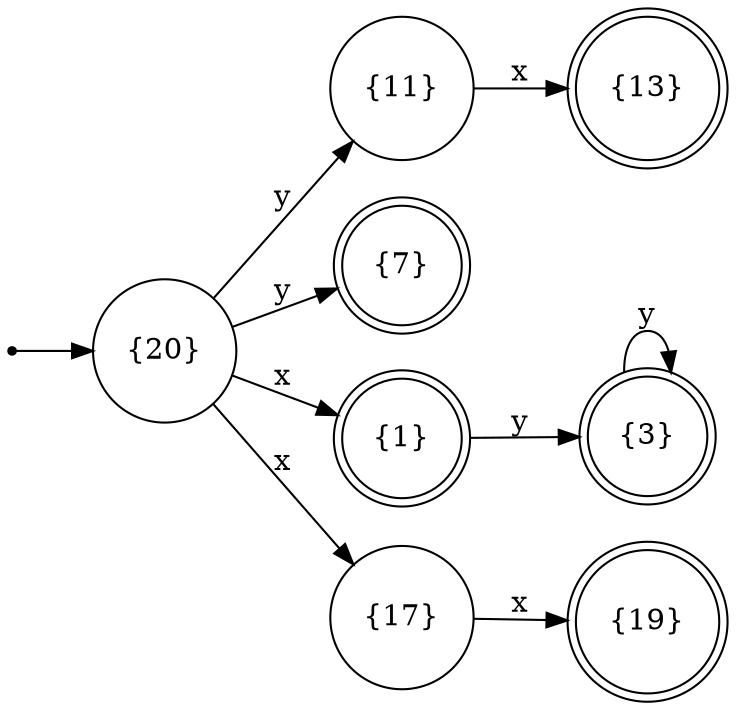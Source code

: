 digraph Automate {
rankdir=LR;
node [shape = circle];
start [shape=point];
start -> "{20}";
"{11}" -> "{13}" [label="x"];
"{20}" -> "{7}" [label="y"];
"{20}" -> "{11}" [label="y"];
"{1}" -> "{3}" [label="y"];
"{3}" -> "{3}" [label="y"];
"{17}" -> "{19}" [label="x"];
"{20}" -> "{1}" [label="x"];
"{20}" -> "{17}" [label="x"];
"{1}" [shape = doublecircle];
"{7}" [shape = doublecircle];
"{13}" [shape = doublecircle];
"{3}" [shape = doublecircle];
"{19}" [shape = doublecircle];
}
